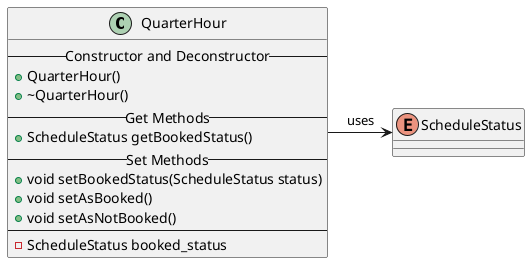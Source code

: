 @startuml
class QuarterHour {
    --Constructor and Deconstructor--
    +QuarterHour()
    +~QuarterHour()
    --Get Methods--
    +ScheduleStatus getBookedStatus()    
    --Set Methods--
    +void setBookedStatus(ScheduleStatus status)
    +void setAsBooked()
    +void setAsNotBooked()
    ----
    -ScheduleStatus booked_status
}

enum ScheduleStatus

' Relationships
QuarterHour -right-> ScheduleStatus : uses
@enduml
